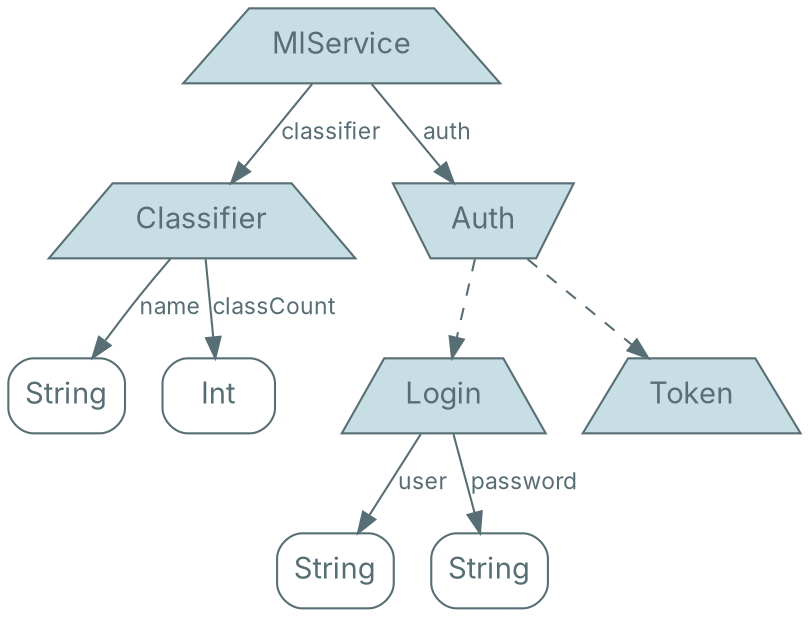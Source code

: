 digraph {
    bgcolor=transparent

    // Default theme
    node[shape="rectangle" style="rounded,filled" color="#586E75" fillcolor="#ffffff" fontcolor="#586E75" fontname="Inter,Arial"]
    edge[color="#586E75" fontcolor="#586E75" fontname="Inter,Arial" fontsize=11]

    // product types
    mlService, classifier, login, token [shape=trapezium style=filled fillcolor="#C8DEE5"]

    // sum types
    auth[shape=invtrapezium, style=filled fillcolor="#C8DEE5"]

    mlService[label=MlService]

    classifier[label=Classifier]
    classifier_name[label=String shape=box]
    classifier_classCount[label=Int shape=box]

    auth[label=Auth]

    login[label=Login]
    login_user[label=String shape=box]
    login_password[label=String shape=box]

    token[label=Token]
    token_token[label=String shape=box style=invis]

    mlService -> classifier[label=classifier]
    mlService -> auth[label=auth]

    classifier -> classifier_name[label=name]
    classifier -> classifier_classCount[label=classCount]

    token -> token_token[label=token style=invis]

    login -> login_user[label=user]
    login -> login_password[label=password]

    auth -> token[style=dashed]
    auth -> login[style=dashed]
}
